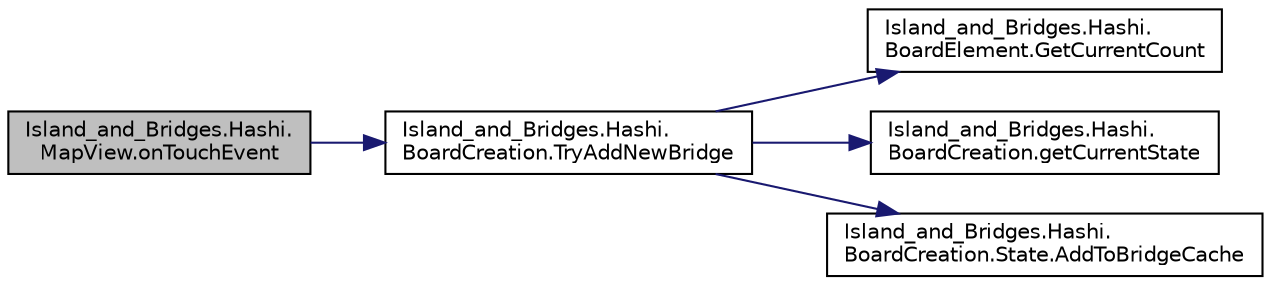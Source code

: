 digraph "Island_and_Bridges.Hashi.MapView.onTouchEvent"
{
  edge [fontname="Helvetica",fontsize="10",labelfontname="Helvetica",labelfontsize="10"];
  node [fontname="Helvetica",fontsize="10",shape=record];
  rankdir="LR";
  Node12 [label="Island_and_Bridges.Hashi.\lMapView.onTouchEvent",height=0.2,width=0.4,color="black", fillcolor="grey75", style="filled", fontcolor="black"];
  Node12 -> Node13 [color="midnightblue",fontsize="10",style="solid",fontname="Helvetica"];
  Node13 [label="Island_and_Bridges.Hashi.\lBoardCreation.TryAddNewBridge",height=0.2,width=0.4,color="black", fillcolor="white", style="filled",URL="$class_island__and___bridges_1_1_hashi_1_1_board_creation.html#ab8c1a9fe93d59d2aaa70519a17a3870a"];
  Node13 -> Node14 [color="midnightblue",fontsize="10",style="solid",fontname="Helvetica"];
  Node14 [label="Island_and_Bridges.Hashi.\lBoardElement.GetCurrentCount",height=0.2,width=0.4,color="black", fillcolor="white", style="filled",URL="$class_island__and___bridges_1_1_hashi_1_1_board_element.html#aa377c313875e3e490b0e52db9ebae89c"];
  Node13 -> Node15 [color="midnightblue",fontsize="10",style="solid",fontname="Helvetica"];
  Node15 [label="Island_and_Bridges.Hashi.\lBoardCreation.getCurrentState",height=0.2,width=0.4,color="black", fillcolor="white", style="filled",URL="$class_island__and___bridges_1_1_hashi_1_1_board_creation.html#a976ae525617a23880c54d0f588197b48"];
  Node13 -> Node16 [color="midnightblue",fontsize="10",style="solid",fontname="Helvetica"];
  Node16 [label="Island_and_Bridges.Hashi.\lBoardCreation.State.AddToBridgeCache",height=0.2,width=0.4,color="black", fillcolor="white", style="filled",URL="$class_island__and___bridges_1_1_hashi_1_1_board_creation_1_1_state.html#affdb44afe2471c997e755ffe173720cf"];
}
